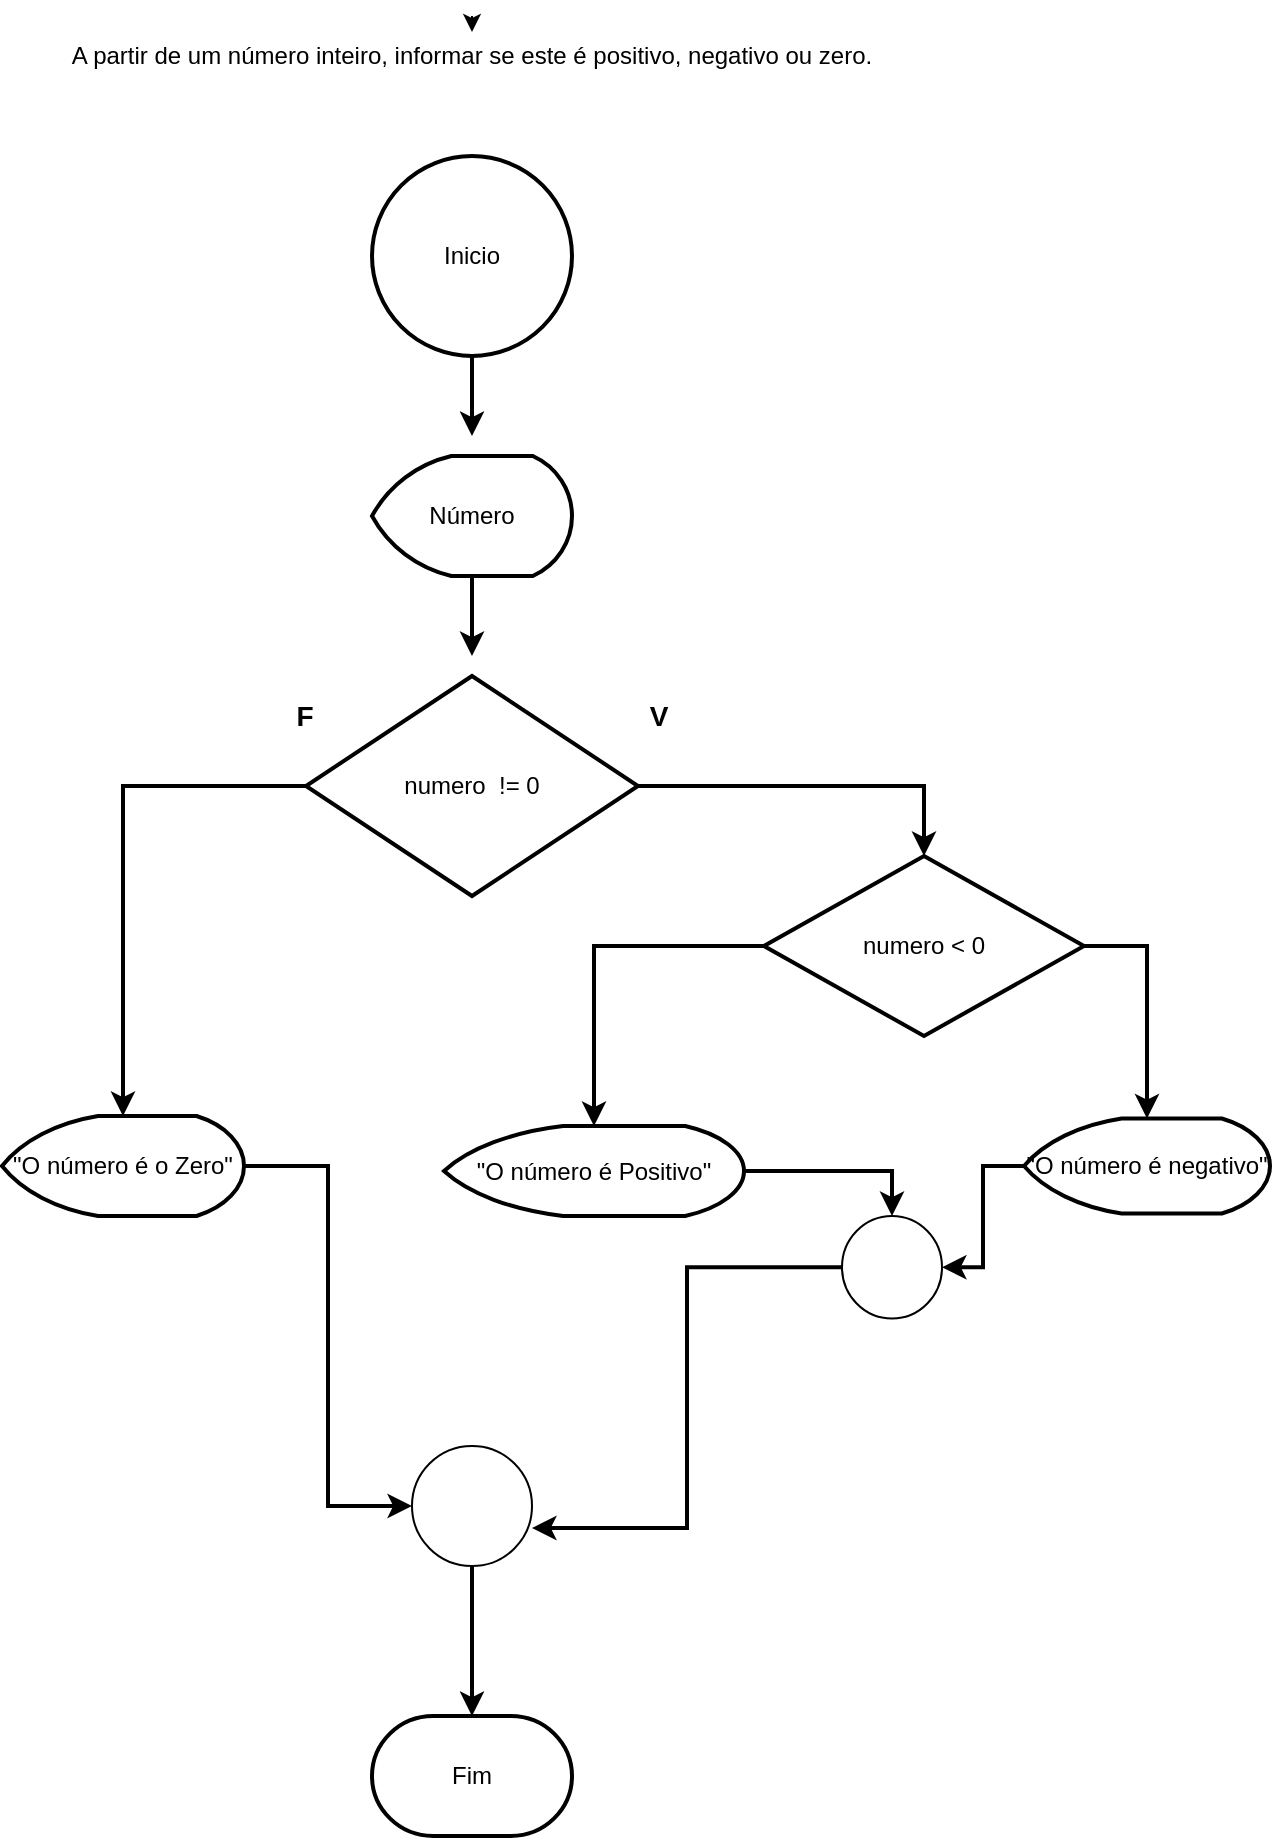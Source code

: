 <mxfile version="13.10.1" type="onedrive"><diagram id="mvb8VkpWbjmLm7rbY-dl" name="Page-1"><mxGraphModel dx="868" dy="482" grid="1" gridSize="10" guides="1" tooltips="1" connect="1" arrows="1" fold="1" page="1" pageScale="1" pageWidth="827" pageHeight="1169" math="0" shadow="0"><root><mxCell id="0"/><mxCell id="1" parent="0"/><mxCell id="Px7m-1Qn3m93HVp4C-XT-1" value="A partir de um número inteiro, informar se este é positivo, negativo ou zero." style="text;html=1;strokeColor=none;fillColor=none;align=center;verticalAlign=middle;whiteSpace=wrap;rounded=0;" vertex="1" parent="1"><mxGeometry x="179" y="20" width="470" height="40" as="geometry"/></mxCell><mxCell id="Px7m-1Qn3m93HVp4C-XT-2" style="edgeStyle=orthogonalEdgeStyle;rounded=0;orthogonalLoop=1;jettySize=auto;html=1;exitX=0.5;exitY=0;exitDx=0;exitDy=0;entryX=0.5;entryY=0.2;entryDx=0;entryDy=0;entryPerimeter=0;" edge="1" parent="1" source="Px7m-1Qn3m93HVp4C-XT-1" target="Px7m-1Qn3m93HVp4C-XT-1"><mxGeometry relative="1" as="geometry"/></mxCell><mxCell id="Px7m-1Qn3m93HVp4C-XT-10" style="edgeStyle=orthogonalEdgeStyle;rounded=0;orthogonalLoop=1;jettySize=auto;html=1;exitX=0.5;exitY=1;exitDx=0;exitDy=0;exitPerimeter=0;strokeWidth=2;" edge="1" parent="1" source="Px7m-1Qn3m93HVp4C-XT-3"><mxGeometry relative="1" as="geometry"><mxPoint x="414" y="230" as="targetPoint"/></mxGeometry></mxCell><mxCell id="Px7m-1Qn3m93HVp4C-XT-3" value="Inicio" style="strokeWidth=2;html=1;shape=mxgraph.flowchart.start_2;whiteSpace=wrap;" vertex="1" parent="1"><mxGeometry x="364" y="90" width="100" height="100" as="geometry"/></mxCell><mxCell id="Px7m-1Qn3m93HVp4C-XT-11" style="edgeStyle=orthogonalEdgeStyle;rounded=0;orthogonalLoop=1;jettySize=auto;html=1;exitX=0.5;exitY=1;exitDx=0;exitDy=0;exitPerimeter=0;strokeWidth=2;" edge="1" parent="1" source="Px7m-1Qn3m93HVp4C-XT-4"><mxGeometry relative="1" as="geometry"><mxPoint x="414" y="340" as="targetPoint"/></mxGeometry></mxCell><mxCell id="Px7m-1Qn3m93HVp4C-XT-4" value="Número" style="strokeWidth=2;html=1;shape=mxgraph.flowchart.display;whiteSpace=wrap;" vertex="1" parent="1"><mxGeometry x="364" y="240" width="100" height="60" as="geometry"/></mxCell><mxCell id="Px7m-1Qn3m93HVp4C-XT-24" style="edgeStyle=orthogonalEdgeStyle;rounded=0;orthogonalLoop=1;jettySize=auto;html=1;entryX=0.5;entryY=0;entryDx=0;entryDy=0;entryPerimeter=0;strokeWidth=2;" edge="1" parent="1" source="Px7m-1Qn3m93HVp4C-XT-5" target="Px7m-1Qn3m93HVp4C-XT-6"><mxGeometry relative="1" as="geometry"/></mxCell><mxCell id="Px7m-1Qn3m93HVp4C-XT-27" style="edgeStyle=orthogonalEdgeStyle;rounded=0;orthogonalLoop=1;jettySize=auto;html=1;entryX=0.5;entryY=0;entryDx=0;entryDy=0;entryPerimeter=0;strokeWidth=2;" edge="1" parent="1" source="Px7m-1Qn3m93HVp4C-XT-5" target="Px7m-1Qn3m93HVp4C-XT-7"><mxGeometry relative="1" as="geometry"/></mxCell><mxCell id="Px7m-1Qn3m93HVp4C-XT-5" value="numero&amp;nbsp; != 0" style="strokeWidth=2;html=1;shape=mxgraph.flowchart.decision;whiteSpace=wrap;" vertex="1" parent="1"><mxGeometry x="331" y="350" width="166" height="110" as="geometry"/></mxCell><mxCell id="Px7m-1Qn3m93HVp4C-XT-25" style="edgeStyle=orthogonalEdgeStyle;rounded=0;orthogonalLoop=1;jettySize=auto;html=1;exitX=1;exitY=0.5;exitDx=0;exitDy=0;exitPerimeter=0;strokeWidth=2;" edge="1" parent="1" source="Px7m-1Qn3m93HVp4C-XT-6" target="Px7m-1Qn3m93HVp4C-XT-9"><mxGeometry relative="1" as="geometry"/></mxCell><mxCell id="Px7m-1Qn3m93HVp4C-XT-26" style="edgeStyle=orthogonalEdgeStyle;rounded=0;orthogonalLoop=1;jettySize=auto;html=1;strokeWidth=2;" edge="1" parent="1" source="Px7m-1Qn3m93HVp4C-XT-6" target="Px7m-1Qn3m93HVp4C-XT-8"><mxGeometry relative="1" as="geometry"/></mxCell><mxCell id="Px7m-1Qn3m93HVp4C-XT-6" value="numero &amp;lt; 0" style="strokeWidth=2;html=1;shape=mxgraph.flowchart.decision;whiteSpace=wrap;" vertex="1" parent="1"><mxGeometry x="560" y="440" width="160" height="90" as="geometry"/></mxCell><mxCell id="Px7m-1Qn3m93HVp4C-XT-28" style="edgeStyle=orthogonalEdgeStyle;rounded=0;orthogonalLoop=1;jettySize=auto;html=1;entryX=0;entryY=0.5;entryDx=0;entryDy=0;entryPerimeter=0;strokeWidth=2;" edge="1" parent="1" source="Px7m-1Qn3m93HVp4C-XT-7" target="Px7m-1Qn3m93HVp4C-XT-16"><mxGeometry relative="1" as="geometry"/></mxCell><mxCell id="Px7m-1Qn3m93HVp4C-XT-7" value="&quot;O número é o Zero&quot;" style="strokeWidth=2;html=1;shape=mxgraph.flowchart.display;whiteSpace=wrap;" vertex="1" parent="1"><mxGeometry x="179" y="570" width="121" height="50" as="geometry"/></mxCell><mxCell id="Px7m-1Qn3m93HVp4C-XT-43" style="edgeStyle=orthogonalEdgeStyle;rounded=0;orthogonalLoop=1;jettySize=auto;html=1;entryX=0.5;entryY=0;entryDx=0;entryDy=0;entryPerimeter=0;strokeWidth=2;" edge="1" parent="1" source="Px7m-1Qn3m93HVp4C-XT-8" target="Px7m-1Qn3m93HVp4C-XT-17"><mxGeometry relative="1" as="geometry"/></mxCell><mxCell id="Px7m-1Qn3m93HVp4C-XT-8" value="&quot;O número é Positivo&quot;" style="strokeWidth=2;html=1;shape=mxgraph.flowchart.display;whiteSpace=wrap;" vertex="1" parent="1"><mxGeometry x="400" y="575" width="150" height="45" as="geometry"/></mxCell><mxCell id="Px7m-1Qn3m93HVp4C-XT-39" style="edgeStyle=orthogonalEdgeStyle;rounded=0;orthogonalLoop=1;jettySize=auto;html=1;strokeWidth=2;entryX=1;entryY=0.5;entryDx=0;entryDy=0;entryPerimeter=0;" edge="1" parent="1" source="Px7m-1Qn3m93HVp4C-XT-9" target="Px7m-1Qn3m93HVp4C-XT-17"><mxGeometry relative="1" as="geometry"/></mxCell><mxCell id="Px7m-1Qn3m93HVp4C-XT-9" value="&quot;O número é negativo&quot;" style="strokeWidth=2;html=1;shape=mxgraph.flowchart.display;whiteSpace=wrap;" vertex="1" parent="1"><mxGeometry x="690" y="571.25" width="123" height="47.5" as="geometry"/></mxCell><mxCell id="Px7m-1Qn3m93HVp4C-XT-35" style="edgeStyle=orthogonalEdgeStyle;rounded=0;orthogonalLoop=1;jettySize=auto;html=1;strokeWidth=2;" edge="1" parent="1" source="Px7m-1Qn3m93HVp4C-XT-16" target="Px7m-1Qn3m93HVp4C-XT-21"><mxGeometry relative="1" as="geometry"/></mxCell><mxCell id="Px7m-1Qn3m93HVp4C-XT-16" value="" style="verticalLabelPosition=bottom;verticalAlign=top;html=1;shape=mxgraph.flowchart.on-page_reference;" vertex="1" parent="1"><mxGeometry x="384" y="735" width="60" height="60" as="geometry"/></mxCell><mxCell id="Px7m-1Qn3m93HVp4C-XT-42" style="edgeStyle=orthogonalEdgeStyle;rounded=0;orthogonalLoop=1;jettySize=auto;html=1;entryX=1;entryY=0.683;entryDx=0;entryDy=0;entryPerimeter=0;strokeWidth=2;" edge="1" parent="1" source="Px7m-1Qn3m93HVp4C-XT-17" target="Px7m-1Qn3m93HVp4C-XT-16"><mxGeometry relative="1" as="geometry"/></mxCell><mxCell id="Px7m-1Qn3m93HVp4C-XT-17" value="" style="verticalLabelPosition=bottom;verticalAlign=top;html=1;shape=mxgraph.flowchart.on-page_reference;" vertex="1" parent="1"><mxGeometry x="599" y="620" width="50" height="51.25" as="geometry"/></mxCell><mxCell id="Px7m-1Qn3m93HVp4C-XT-21" value="Fim" style="strokeWidth=2;html=1;shape=mxgraph.flowchart.terminator;whiteSpace=wrap;" vertex="1" parent="1"><mxGeometry x="364" y="870" width="100" height="60" as="geometry"/></mxCell><mxCell id="Px7m-1Qn3m93HVp4C-XT-36" value="&lt;b&gt;&lt;font style=&quot;font-size: 14px&quot;&gt;F&lt;/font&gt;&lt;/b&gt;" style="text;html=1;align=center;verticalAlign=middle;resizable=0;points=[];autosize=1;" vertex="1" parent="1"><mxGeometry x="320" y="360" width="20" height="20" as="geometry"/></mxCell><mxCell id="Px7m-1Qn3m93HVp4C-XT-37" value="&lt;b&gt;&lt;font style=&quot;font-size: 14px&quot;&gt;V&lt;/font&gt;&lt;/b&gt;" style="text;html=1;align=center;verticalAlign=middle;resizable=0;points=[];autosize=1;" vertex="1" parent="1"><mxGeometry x="497" y="360" width="20" height="20" as="geometry"/></mxCell></root></mxGraphModel></diagram></mxfile>